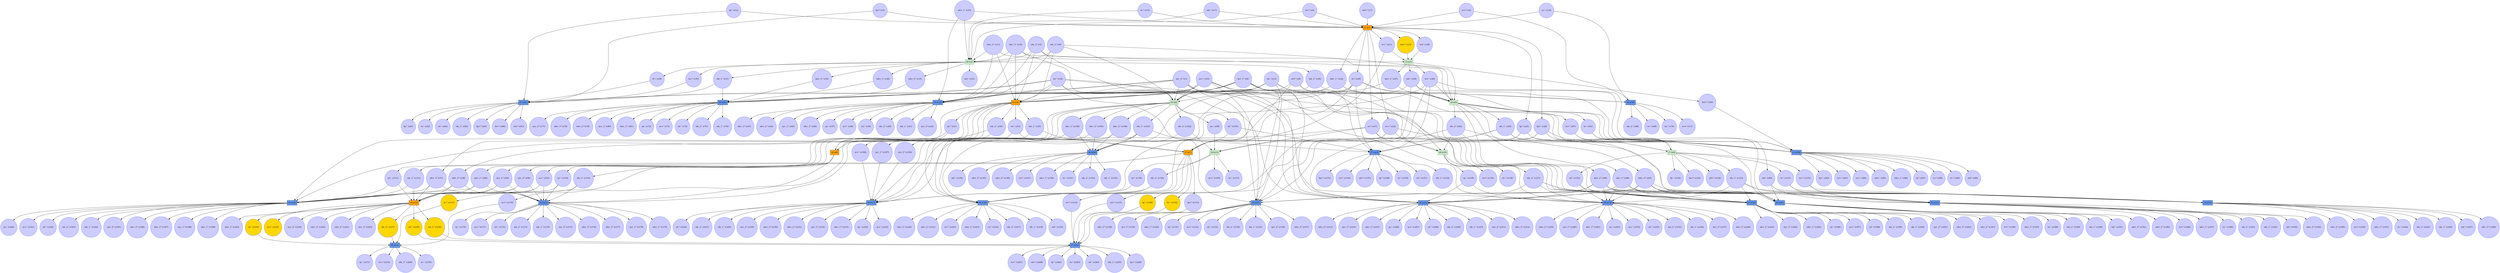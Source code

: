 digraph test {
  c1 -> e15;
  c1 -> e19;
  c1 -> e20;
  c1 -> e27;
  c1 -> e6;
  c1 -> e29;
  c1 -> e4;
  c1 -> e32;
  c2 -> e6;
  c2 -> e5;
  c2 -> e4;
  c2 -> e32;
  c2 -> e2;
  c3 -> e31;
  c3 -> e1;
  c4 -> e2;
  c4 -> e1;
  c5 -> e30;
  c5 -> e1;
  c6 -> e15;
  c6 -> e19;
  c6 -> e20;
  c6 -> e27;
  c6 -> e6;
  c6 -> e29;
  c6 -> e4;
  c6 -> e32;
  c7 -> e1;
  c8 -> e25;
  c8 -> e9;
  c8 -> e7;
  c8 -> e31;
  c9 -> e6;
  c9 -> e5;
  c9 -> e4;
  c9 -> e32;
  c9 -> e2;
  c10 -> e6;
  c10 -> e5;
  c10 -> e4;
  c10 -> e32;
  c10 -> e2;
  c11 -> e4;
  c11 -> e3;
  c11 -> e32;
  c11 -> e2;
  c12 -> e31;
  c12 -> e1;
  c13 -> e2;
  c13 -> e1;
  c14 -> e30;
  c14 -> e1;
  c15 -> e20;
  c15 -> e27;
  c15 -> e10;
  c15 -> e6;
  c15 -> e29;
  c15 -> e30;
  c15 -> e4;
  c15 -> e32;
  c16 -> e15;
  c16 -> e19;
  c16 -> e20;
  c16 -> e27;
  c16 -> e6;
  c16 -> e29;
  c16 -> e4;
  c16 -> e32;
  c17 -> e2;
  c17 -> e1;
  c18 -> e19;
  c18 -> e27;
  c18 -> e9;
  c18 -> e6;
  c18 -> e29;
  c18 -> e31;
  c18 -> e4;
  c18 -> e32;
  c19 -> e32;
  c19 -> e2;
  c19 -> e1;
  e1 -> c20;
  c20 -> e25;
  c20 -> e9;
  c20 -> e7;
  c20 -> e28;
  e1 -> c21;
  c21 -> e7;
  c21 -> e3;
  e1 -> c22;
  c22 -> e11;
  c22 -> e10;
  c22 -> e8;
  c22 -> e28;
  e1 -> c23;
  c23 -> e3;
  e1 -> c24;
  c24 -> e6;
  c24 -> e5;
  c24 -> e28;
  c24 -> e4;
  e1 -> c25;
  c25 -> e25;
  c25 -> e9;
  c25 -> e7;
  c25 -> e28;
  e1 -> c26;
  c26 -> e18;
  c26 -> e25;
  c26 -> e26;
  c26 -> e7;
  c26 -> e5;
  c26 -> e28;
  e1 -> c27;
  c27 -> e11;
  c27 -> e10;
  c27 -> e8;
  c27 -> e28;
  e1 -> c28;
  c28 -> e3;
  e2 -> c29;
  c29 -> e31;
  e2 -> c30;
  c30 -> e29;
  c30 -> e30;
  e2 -> c31;
  c31 -> e29;
  c31 -> e31;
  e2 -> c32;
  e2 -> c33;
  c33 -> e29;
  e2 -> c34;
  c34 -> e29;
  e2 -> c35;
  c35 -> e31;
  e2 -> c36;
  c36 -> e29;
  e32 -> c37;
  e32 -> c38;
  e32 -> c39;
  e32 -> c40;
  e32 -> c41;
  e32 -> c42;
  e32 -> c43;
  e32 -> c44;
  e32 -> c45;
  e32 -> c46;
  e3 -> c47;
  c47 -> e6;
  c47 -> e5;
  e3 -> c48;
  c48 -> e18;
  c48 -> e25;
  c48 -> e26;
  c48 -> e5;
  c48 -> e28;
  e3 -> c49;
  c49 -> e18;
  c49 -> e26;
  c49 -> e5;
  c49 -> e28;
  e3 -> c50;
  c50 -> e28;
  e4 -> c51;
  c51 -> e24;
  c51 -> e8;
  e4 -> c52;
  c52 -> e12;
  c52 -> e23;
  c52 -> e24;
  e4 -> c53;
  c53 -> e23;
  c53 -> e7;
  e4 -> c54;
  c54 -> e24;
  c54 -> e8;
  e4 -> c55;
  c55 -> e23;
  c55 -> e7;
  e4 -> c56;
  c56 -> e12;
  c56 -> e23;
  c56 -> e24;
  e4 -> c57;
  c57 -> e12;
  c57 -> e23;
  c57 -> e24;
  e4 -> c58;
  c58 -> e12;
  c58 -> e23;
  c58 -> e24;
  e4 -> c59;
  c59 -> e12;
  c59 -> e23;
  c59 -> e24;
  e4 -> c60;
  c60 -> e12;
  c60 -> e23;
  c60 -> e24;
  e31 -> c61;
  e31 -> c62;
  e31 -> c63;
  e31 -> c64;
  e31 -> c65;
  e31 -> c66;
  e31 -> c67;
  e30 -> c68;
  e30 -> c69;
  e30 -> c70;
  e30 -> c71;
  e29 -> c72;
  e29 -> c73;
  e29 -> c74;
  e29 -> c75;
  e29 -> c76;
  e29 -> c77;
  e29 -> c78;
  e29 -> c79;
  e29 -> c80;
  e29 -> c81;
  e28 -> c82;
  e28 -> c83;
  e28 -> c84;
  e28 -> c85;
  e28 -> c86;
  e28 -> c87;
  e28 -> c88;
  e28 -> c89;
  e28 -> c90;
  e5 -> c91;
  c91 -> e21;
  c91 -> e9;
  e5 -> c92;
  c92 -> e20;
  c92 -> e22;
  c92 -> e27;
  c92 -> e10;
  e5 -> c93;
  c93 -> e19;
  c93 -> e21;
  c93 -> e27;
  c93 -> e9;
  e5 -> c94;
  c94 -> e16;
  c94 -> e21;
  c94 -> e22;
  e5 -> c95;
  c95 -> e15;
  c95 -> e16;
  c95 -> e19;
  c95 -> e20;
  c95 -> e21;
  c95 -> e22;
  c95 -> e27;
  e5 -> c96;
  c96 -> e15;
  c96 -> e16;
  c96 -> e19;
  c96 -> e20;
  c96 -> e21;
  c96 -> e22;
  c96 -> e27;
  e5 -> c97;
  c97 -> e21;
  c97 -> e9;
  e5 -> c98;
  c98 -> e15;
  c98 -> e16;
  c98 -> e19;
  c98 -> e20;
  c98 -> e21;
  c98 -> e22;
  c98 -> e27;
  e6 -> c99;
  c99 -> e11;
  e6 -> c100;
  c100 -> e17;
  e6 -> c101;
  c101 -> e17;
  c101 -> e25;
  e6 -> c102;
  c102 -> e11;
  c102 -> e26;
  e6 -> c103;
  c103 -> e17;
  c103 -> e18;
  c103 -> e25;
  c103 -> e26;
  e6 -> c104;
  c104 -> e17;
  e6 -> c105;
  c105 -> e17;
  c105 -> e18;
  c105 -> e26;
  e6 -> c106;
  c106 -> e17;
  c106 -> e18;
  c106 -> e26;
  e6 -> c107;
  c107 -> e17;
  e6 -> c108;
  c108 -> e17;
  c108 -> e18;
  c108 -> e26;
  e7 -> c109;
  c109 -> e14;
  e7 -> c110;
  c110 -> e14;
  e7 -> c111;
  c111 -> e12;
  c111 -> e24;
  e7 -> c112;
  c112 -> e12;
  c112 -> e24;
  e7 -> c113;
  c113 -> e14;
  e7 -> c114;
  c114 -> e14;
  e7 -> c115;
  c115 -> e14;
  e8 -> c116;
  c116 -> e12;
  c116 -> e23;
  e8 -> c117;
  c117 -> e13;
  e8 -> c118;
  c118 -> e12;
  c118 -> e23;
  e8 -> c119;
  c119 -> e13;
  e9 -> c120;
  e9 -> c121;
  c121 -> e16;
  c121 -> e22;
  e9 -> c122;
  c122 -> e15;
  c122 -> e20;
  e9 -> c123;
  c123 -> e15;
  c123 -> e16;
  c123 -> e20;
  c123 -> e22;
  e9 -> c124;
  e9 -> c125;
  c125 -> e16;
  c125 -> e22;
  e9 -> c126;
  e10 -> c127;
  c127 -> e15;
  c127 -> e16;
  c127 -> e19;
  c127 -> e21;
  e10 -> c128;
  e10 -> c129;
  c129 -> e15;
  c129 -> e19;
  e10 -> c130;
  e27 -> c131;
  e27 -> c132;
  e27 -> c133;
  e27 -> c134;
  e27 -> c135;
  e27 -> c136;
  e27 -> c137;
  e27 -> c138;
  e27 -> c139;
  e27 -> c140;
  e26 -> c141;
  e26 -> c142;
  e26 -> c143;
  e26 -> c144;
  e26 -> c145;
  e26 -> c146;
  e26 -> c147;
  e26 -> c148;
  e25 -> c149;
  e25 -> c150;
  e25 -> c151;
  e25 -> c152;
  e25 -> c153;
  e25 -> c154;
  e25 -> c155;
  e11 -> c156;
  c156 -> e17;
  c156 -> e18;
  e11 -> c157;
  e11 -> c158;
  c158 -> e17;
  e11 -> c159;
  e24 -> c160;
  e24 -> c161;
  e24 -> c162;
  e24 -> c163;
  e24 -> c164;
  e24 -> c165;
  e24 -> c166;
  e24 -> c167;
  e24 -> c168;
  e24 -> c169;
  e23 -> c170;
  e23 -> c171;
  e23 -> c172;
  e23 -> c173;
  e23 -> c174;
  e23 -> c175;
  e23 -> c176;
  e23 -> c177;
  e23 -> c178;
  e23 -> c179;
  e22 -> c180;
  e22 -> c181;
  e22 -> c182;
  e22 -> c183;
  e22 -> c184;
  e22 -> c185;
  e22 -> c186;
  e22 -> c187;
  e21 -> c188;
  e21 -> c189;
  e21 -> c190;
  e21 -> c191;
  e21 -> c192;
  e21 -> c193;
  e21 -> c194;
  e21 -> c195;
  e20 -> c196;
  e20 -> c197;
  e20 -> c198;
  e20 -> c199;
  e20 -> c200;
  e20 -> c201;
  e20 -> c202;
  e20 -> c203;
  e20 -> c204;
  e20 -> c205;
  e19 -> c206;
  e19 -> c207;
  e19 -> c208;
  e19 -> c209;
  e19 -> c210;
  e19 -> c211;
  e19 -> c212;
  e19 -> c213;
  e19 -> c214;
  e19 -> c215;
  e18 -> c216;
  e18 -> c217;
  e18 -> c218;
  e18 -> c219;
  e18 -> c220;
  e18 -> c221;
  e18 -> c222;
  e18 -> c223;
  e17 -> c224;
  e17 -> c225;
  e17 -> c226;
  e17 -> c227;
  e17 -> c228;
  e17 -> c229;
  e17 -> c230;
  e17 -> c231;
  e17 -> c232;
  e17 -> c233;
  e12 -> c234;
  c234 -> e13;
  e12 -> c235;
  e12 -> c236;
  c236 -> e14;
  e12 -> c237;
  c237 -> e13;
  e12 -> c238;
  c238 -> e14;
  e12 -> c239;
  e12 -> c240;
  e12 -> c241;
  e12 -> c242;
  e12 -> c243;
  e16 -> c244;
  e16 -> c245;
  e16 -> c246;
  e16 -> c247;
  e16 -> c248;
  e16 -> c249;
  e16 -> c250;
  e16 -> c251;
  e15 -> c252;
  e15 -> c253;
  e15 -> c254;
  e15 -> c255;
  e15 -> c256;
  e15 -> c257;
  e15 -> c258;
  e15 -> c259;
  e15 -> c260;
  e15 -> c261;
  e14 -> c262;
  e14 -> c263;
  e14 -> c264;
  e14 -> c265;
  e14 -> c266;
  e14 -> c267;
  e14 -> c268;
  e13 -> c269;
  e13 -> c270;
  e13 -> c271;
  e13 -> c272;
  c1 [color="#4040ff" fillcolor="#ccccff" label= <rp+_2<FONT COLOR="red"><SUP>0</SUP></FONT>&nbsp;(c1)> shape=circle style=filled];
  c2 [color="#4040ff" fillcolor="#ccccff" label= <wk-_2<FONT COLOR="red"><SUP>0</SUP></FONT>&nbsp;(c2)> shape=circle style=filled];
  c3 [color="#4040ff" fillcolor="#ccccff" label= <fg+<FONT COLOR="red"><SUP>0</SUP></FONT>&nbsp;(c3)> shape=circle style=filled];
  c4 [color="#4040ff" fillcolor="#ccccff" label= <te+<FONT COLOR="red"><SUP>0</SUP></FONT>&nbsp;(c4)> shape=circle style=filled];
  c5 [color="#4040ff" fillcolor="#ccccff" label= <ec+<FONT COLOR="red"><SUP>0</SUP></FONT>&nbsp;(c5)> shape=circle style=filled];
  c6 [color="#4040ff" fillcolor="#ccccff" label= <rp+_1<FONT COLOR="red"><SUP>0</SUP></FONT>&nbsp;(c6)> shape=circle style=filled];
  c7 [color="#4040ff" fillcolor="#ccccff" label= <wd+<FONT COLOR="red"><SUP>0</SUP></FONT>&nbsp;(c7)> shape=circle style=filled];
  c8 [color="#4040ff" fillcolor="#ccccff" label= <sd+<FONT COLOR="red"><SUP>0</SUP></FONT>&nbsp;(c8)> shape=circle style=filled];
  c9 [color="#4040ff" fillcolor="#ccccff" label= <wk-_1<FONT COLOR="red"><SUP>0</SUP></FONT>&nbsp;(c9)> shape=circle style=filled];
  c10 [color="#4040ff" fillcolor="#ccccff" label= <wk+_3<FONT COLOR="red"><SUP>1</SUP></FONT>&nbsp;(c10)> shape=circle style=filled];
  c11 [color="#4040ff" fillcolor="#ccccff" label= <wk+_2<FONT COLOR="red"><SUP>1</SUP></FONT>&nbsp;(c11)> shape=circle style=filled];
  c12 [color="#4040ff" fillcolor="#ccccff" label= <fg-<FONT COLOR="red"><SUP>1</SUP></FONT>&nbsp;(c12)> shape=circle style=filled];
  c13 [color="#4040ff" fillcolor="#ccccff" label= <te-<FONT COLOR="red"><SUP>1</SUP></FONT>&nbsp;(c13)> shape=circle style=filled];
  c14 [color="#4040ff" fillcolor="#ccccff" label= <ec-<FONT COLOR="red"><SUP>1</SUP></FONT>&nbsp;(c14)> shape=circle style=filled];
  c15 [color="#4040ff" fillcolor="#ccccff" label= <rp-<FONT COLOR="red"><SUP>1</SUP></FONT>&nbsp;(c15)> shape=circle style=filled];
  c16 [color="#4040ff" fillcolor="#ccccff" label= <ac+<FONT COLOR="red"><SUP>1</SUP></FONT>&nbsp;(c16)> shape=circle style=filled];
  c17 [color="#4040ff" fillcolor="#ccccff" label= <wd-<FONT COLOR="red"><SUP>1</SUP></FONT>&nbsp;(c17)> shape=circle style=filled];
  c18 [color="#4040ff" fillcolor="#ccccff" label= <sd-<FONT COLOR="red"><SUP>1</SUP></FONT>&nbsp;(c18)> shape=circle style=filled];
  c19 [color="#4040ff" fillcolor="#ccccff" label= <wk+_1<FONT COLOR="red"><SUP>1</SUP></FONT>&nbsp;(c19)> shape=circle style=filled];
  c20 [color="#4040ff" fillcolor="#ccccff" label= <fg+<FONT COLOR="red"><SUP>1</SUP></FONT>&nbsp;(c20)> shape=circle style=filled];
  c21 [color="#4040ff" fillcolor="#ccccff" label= <te+<FONT COLOR="red"><SUP>1</SUP></FONT>&nbsp;(c21)> shape=circle style=filled];
  c22 [color="#4040ff" fillcolor="#ccccff" label= <ec+<FONT COLOR="red"><SUP>1</SUP></FONT>&nbsp;(c22)> shape=circle style=filled];
  c23 [color="#4040ff" fillcolor="gold" label= <wd+<FONT COLOR="red"><SUP>1</SUP></FONT>&nbsp;(c23)> shape=circle style=filled];
  c24 [color="#4040ff" fillcolor="#ccccff" label= <wk+_1<FONT COLOR="red"><SUP>1</SUP></FONT>&nbsp;(c24)> shape=circle style=filled];
  c25 [color="#4040ff" fillcolor="#ccccff" label= <fg-<FONT COLOR="red"><SUP>0</SUP></FONT>&nbsp;(c25)> shape=circle style=filled];
  c26 [color="#4040ff" fillcolor="#ccccff" label= <te-<FONT COLOR="red"><SUP>0</SUP></FONT>&nbsp;(c26)> shape=circle style=filled];
  c27 [color="#4040ff" fillcolor="#ccccff" label= <ec-<FONT COLOR="red"><SUP>0</SUP></FONT>&nbsp;(c27)> shape=circle style=filled];
  c28 [color="#4040ff" fillcolor="#ccccff" label= <wd-<FONT COLOR="red"><SUP>0</SUP></FONT>&nbsp;(c28)> shape=circle style=filled];
  c29 [color="#4040ff" fillcolor="#ccccff" label= <te-<FONT COLOR="red"><SUP>1</SUP></FONT>&nbsp;(c29)> shape=circle style=filled];
  c30 [color="#4040ff" fillcolor="#ccccff" label= <wk-_2<FONT COLOR="red"><SUP>1</SUP></FONT>&nbsp;(c30)> shape=circle style=filled];
  c31 [color="#4040ff" fillcolor="#ccccff" label= <wk-_1<FONT COLOR="red"><SUP>1</SUP></FONT>&nbsp;(c31)> shape=circle style=filled];
  c32 [color="#4040ff" fillcolor="#ccccff" label= <wd-<FONT COLOR="red"><SUP>1</SUP></FONT>&nbsp;(c32)> shape=circle style=filled];
  c33 [color="#4040ff" fillcolor="#ccccff" label= <wk+_3<FONT COLOR="red"><SUP>0</SUP></FONT>&nbsp;(c33)> shape=circle style=filled];
  c34 [color="#4040ff" fillcolor="#ccccff" label= <wk+_2<FONT COLOR="red"><SUP>0</SUP></FONT>&nbsp;(c34)> shape=circle style=filled];
  c35 [color="#4040ff" fillcolor="#ccccff" label= <te+<FONT COLOR="red"><SUP>0</SUP></FONT>&nbsp;(c35)> shape=circle style=filled];
  c36 [color="#4040ff" fillcolor="#ccccff" label= <wk+_1<FONT COLOR="red"><SUP>0</SUP></FONT>&nbsp;(c36)> shape=circle style=filled];
  c37 [color="#4040ff" fillcolor="#ccccff" label= <rp-<FONT COLOR="red"><SUP>1</SUP></FONT>&nbsp;(c37)> shape=circle style=filled];
  c38 [color="#4040ff" fillcolor="#ccccff" label= <ac+<FONT COLOR="red"><SUP>1</SUP></FONT>&nbsp;(c38)> shape=circle style=filled];
  c39 [color="#4040ff" fillcolor="#ccccff" label= <sd-<FONT COLOR="red"><SUP>1</SUP></FONT>&nbsp;(c39)> shape=circle style=filled];
  c40 [color="#4040ff" fillcolor="#ccccff" label= <wk-_2<FONT COLOR="red"><SUP>1</SUP></FONT>&nbsp;(c40)> shape=circle style=filled];
  c41 [color="#4040ff" fillcolor="#ccccff" label= <wk-_1<FONT COLOR="red"><SUP>1</SUP></FONT>&nbsp;(c41)> shape=circle style=filled];
  c42 [color="#4040ff" fillcolor="#ccccff" label= <rp+_2<FONT COLOR="red"><SUP>0</SUP></FONT>&nbsp;(c42)> shape=circle style=filled];
  c43 [color="#4040ff" fillcolor="#ccccff" label= <wk+_3<FONT COLOR="red"><SUP>0</SUP></FONT>&nbsp;(c43)> shape=circle style=filled];
  c44 [color="#4040ff" fillcolor="#ccccff" label= <wk+_2<FONT COLOR="red"><SUP>0</SUP></FONT>&nbsp;(c44)> shape=circle style=filled];
  c45 [color="#4040ff" fillcolor="#ccccff" label= <rp+_1<FONT COLOR="red"><SUP>0</SUP></FONT>&nbsp;(c45)> shape=circle style=filled];
  c46 [color="#4040ff" fillcolor="#ccccff" label= <wk+_1<FONT COLOR="red"><SUP>0</SUP></FONT>&nbsp;(c46)> shape=circle style=filled];
  c47 [color="#4040ff" fillcolor="#ccccff" label= <wk+_2<FONT COLOR="red"><SUP>1</SUP></FONT>&nbsp;(c47)> shape=circle style=filled];
  c48 [color="#4040ff" fillcolor="#ccccff" label= <te+<FONT COLOR="red"><SUP>1</SUP></FONT>&nbsp;(c48)> shape=circle style=filled];
  c49 [color="#4040ff" fillcolor="#ccccff" label= <wd-<FONT COLOR="red"><SUP>1</SUP></FONT>&nbsp;(c49)> shape=circle style=filled];
  c50 [color="#4040ff" fillcolor="#ccccff" label= <wd+<FONT COLOR="red"><SUP>0</SUP></FONT>&nbsp;(c50)> shape=circle style=filled];
  c51 [color="#4040ff" fillcolor="#ccccff" label= <rp-<FONT COLOR="red"><SUP>1</SUP></FONT>&nbsp;(c51)> shape=circle style=filled];
  c52 [color="#4040ff" fillcolor="#ccccff" label= <ac+<FONT COLOR="red"><SUP>1</SUP></FONT>&nbsp;(c52)> shape=circle style=filled];
  c53 [color="#4040ff" fillcolor="#ccccff" label= <sd-<FONT COLOR="red"><SUP>1</SUP></FONT>&nbsp;(c53)> shape=circle style=filled];
  c54 [color="#4040ff" fillcolor="#ccccff" label= <wk-_2<FONT COLOR="red"><SUP>1</SUP></FONT>&nbsp;(c54)> shape=circle style=filled];
  c55 [color="#4040ff" fillcolor="#ccccff" label= <wk-_1<FONT COLOR="red"><SUP>1</SUP></FONT>&nbsp;(c55)> shape=circle style=filled];
  c56 [color="#4040ff" fillcolor="#ccccff" label= <rp+_2<FONT COLOR="red"><SUP>0</SUP></FONT>&nbsp;(c56)> shape=circle style=filled];
  c57 [color="#4040ff" fillcolor="#ccccff" label= <wk+_3<FONT COLOR="red"><SUP>0</SUP></FONT>&nbsp;(c57)> shape=circle style=filled];
  c58 [color="#4040ff" fillcolor="#ccccff" label= <wk+_2<FONT COLOR="red"><SUP>0</SUP></FONT>&nbsp;(c58)> shape=circle style=filled];
  c59 [color="#4040ff" fillcolor="#ccccff" label= <rp+_1<FONT COLOR="red"><SUP>0</SUP></FONT>&nbsp;(c59)> shape=circle style=filled];
  c60 [color="#4040ff" fillcolor="#ccccff" label= <wk+_1<FONT COLOR="red"><SUP>0</SUP></FONT>&nbsp;(c60)> shape=circle style=filled];
  c61 [color="#4040ff" fillcolor="#ccccff" label= <fg-<FONT COLOR="red"><SUP>1</SUP></FONT>&nbsp;(c61)> shape=circle style=filled];
  c62 [color="#4040ff" fillcolor="#ccccff" label= <te-<FONT COLOR="red"><SUP>1</SUP></FONT>&nbsp;(c62)> shape=circle style=filled];
  c63 [color="#4040ff" fillcolor="#ccccff" label= <sd-<FONT COLOR="red"><SUP>1</SUP></FONT>&nbsp;(c63)> shape=circle style=filled];
  c64 [color="#4040ff" fillcolor="#ccccff" label= <wk-_1<FONT COLOR="red"><SUP>1</SUP></FONT>&nbsp;(c64)> shape=circle style=filled];
  c65 [color="#4040ff" fillcolor="#ccccff" label= <fg+<FONT COLOR="red"><SUP>0</SUP></FONT>&nbsp;(c65)> shape=circle style=filled];
  c66 [color="#4040ff" fillcolor="#ccccff" label= <te+<FONT COLOR="red"><SUP>0</SUP></FONT>&nbsp;(c66)> shape=circle style=filled];
  c67 [color="#4040ff" fillcolor="#ccccff" label= <sd+<FONT COLOR="red"><SUP>0</SUP></FONT>&nbsp;(c67)> shape=circle style=filled];
  c68 [color="#4040ff" fillcolor="#ccccff" label= <wk-_2<FONT COLOR="red"><SUP>1</SUP></FONT>&nbsp;(c68)> shape=circle style=filled];
  c69 [color="#4040ff" fillcolor="#ccccff" label= <ec-<FONT COLOR="red"><SUP>1</SUP></FONT>&nbsp;(c69)> shape=circle style=filled];
  c70 [color="#4040ff" fillcolor="#ccccff" label= <rp-<FONT COLOR="red"><SUP>1</SUP></FONT>&nbsp;(c70)> shape=circle style=filled];
  c71 [color="#4040ff" fillcolor="#ccccff" label= <ec+<FONT COLOR="red"><SUP>0</SUP></FONT>&nbsp;(c71)> shape=circle style=filled];
  c72 [color="#4040ff" fillcolor="#ccccff" label= <rp-<FONT COLOR="red"><SUP>1</SUP></FONT>&nbsp;(c72)> shape=circle style=filled];
  c73 [color="#4040ff" fillcolor="#ccccff" label= <ac+<FONT COLOR="red"><SUP>1</SUP></FONT>&nbsp;(c73)> shape=circle style=filled];
  c74 [color="#4040ff" fillcolor="#ccccff" label= <sd-<FONT COLOR="red"><SUP>1</SUP></FONT>&nbsp;(c74)> shape=circle style=filled];
  c75 [color="#4040ff" fillcolor="#ccccff" label= <wk-_2<FONT COLOR="red"><SUP>1</SUP></FONT>&nbsp;(c75)> shape=circle style=filled];
  c76 [color="#4040ff" fillcolor="#ccccff" label= <wk-_1<FONT COLOR="red"><SUP>1</SUP></FONT>&nbsp;(c76)> shape=circle style=filled];
  c77 [color="#4040ff" fillcolor="#ccccff" label= <rp+_2<FONT COLOR="red"><SUP>0</SUP></FONT>&nbsp;(c77)> shape=circle style=filled];
  c78 [color="#4040ff" fillcolor="#ccccff" label= <wk+_3<FONT COLOR="red"><SUP>0</SUP></FONT>&nbsp;(c78)> shape=circle style=filled];
  c79 [color="#4040ff" fillcolor="#ccccff" label= <wk+_2<FONT COLOR="red"><SUP>0</SUP></FONT>&nbsp;(c79)> shape=circle style=filled];
  c80 [color="#4040ff" fillcolor="#ccccff" label= <rp+_1<FONT COLOR="red"><SUP>0</SUP></FONT>&nbsp;(c80)> shape=circle style=filled];
  c81 [color="#4040ff" fillcolor="#ccccff" label= <wk+_1<FONT COLOR="red"><SUP>0</SUP></FONT>&nbsp;(c81)> shape=circle style=filled];
  c82 [color="#4040ff" fillcolor="#ccccff" label= <fg+<FONT COLOR="red"><SUP>1</SUP></FONT>&nbsp;(c82)> shape=circle style=filled];
  c83 [color="#4040ff" fillcolor="#ccccff" label= <te+<FONT COLOR="red"><SUP>1</SUP></FONT>&nbsp;(c83)> shape=circle style=filled];
  c84 [color="#4040ff" fillcolor="#ccccff" label= <ec+<FONT COLOR="red"><SUP>1</SUP></FONT>&nbsp;(c84)> shape=circle style=filled];
  c85 [color="#4040ff" fillcolor="#ccccff" label= <wd+<FONT COLOR="red"><SUP>1</SUP></FONT>&nbsp;(c85)> shape=circle style=filled];
  c86 [color="#4040ff" fillcolor="#ccccff" label= <wk+_1<FONT COLOR="red"><SUP>1</SUP></FONT>&nbsp;(c86)> shape=circle style=filled];
  c87 [color="#4040ff" fillcolor="#ccccff" label= <fg-<FONT COLOR="red"><SUP>0</SUP></FONT>&nbsp;(c87)> shape=circle style=filled];
  c88 [color="#4040ff" fillcolor="#ccccff" label= <te-<FONT COLOR="red"><SUP>0</SUP></FONT>&nbsp;(c88)> shape=circle style=filled];
  c89 [color="#4040ff" fillcolor="#ccccff" label= <ec-<FONT COLOR="red"><SUP>0</SUP></FONT>&nbsp;(c89)> shape=circle style=filled];
  c90 [color="#4040ff" fillcolor="#ccccff" label= <wd-<FONT COLOR="red"><SUP>0</SUP></FONT>&nbsp;(c90)> shape=circle style=filled];
  c91 [color="#4040ff" fillcolor="#ccccff" label= <te-<FONT COLOR="red"><SUP>1</SUP></FONT>&nbsp;(c91)> shape=circle style=filled];
  c92 [color="#4040ff" fillcolor="#ccccff" label= <wk-_2<FONT COLOR="red"><SUP>1</SUP></FONT>&nbsp;(c92)> shape=circle style=filled];
  c93 [color="#4040ff" fillcolor="#ccccff" label= <wk-_1<FONT COLOR="red"><SUP>1</SUP></FONT>&nbsp;(c93)> shape=circle style=filled];
  c94 [color="#4040ff" fillcolor="#ccccff" label= <wd-<FONT COLOR="red"><SUP>1</SUP></FONT>&nbsp;(c94)> shape=circle style=filled];
  c95 [color="#4040ff" fillcolor="#ccccff" label= <wk+_3<FONT COLOR="red"><SUP>0</SUP></FONT>&nbsp;(c95)> shape=circle style=filled];
  c96 [color="#4040ff" fillcolor="#ccccff" label= <wk+_2<FONT COLOR="red"><SUP>0</SUP></FONT>&nbsp;(c96)> shape=circle style=filled];
  c97 [color="#4040ff" fillcolor="#ccccff" label= <te+<FONT COLOR="red"><SUP>0</SUP></FONT>&nbsp;(c97)> shape=circle style=filled];
  c98 [color="#4040ff" fillcolor="#ccccff" label= <wk+_1<FONT COLOR="red"><SUP>0</SUP></FONT>&nbsp;(c98)> shape=circle style=filled];
  c99 [color="#4040ff" fillcolor="#ccccff" label= <rp-<FONT COLOR="red"><SUP>1</SUP></FONT>&nbsp;(c99)> shape=circle style=filled];
  c100 [color="#4040ff" fillcolor="#ccccff" label= <ac+<FONT COLOR="red"><SUP>1</SUP></FONT>&nbsp;(c100)> shape=circle style=filled];
  c101 [color="#4040ff" fillcolor="#ccccff" label= <sd-<FONT COLOR="red"><SUP>1</SUP></FONT>&nbsp;(c101)> shape=circle style=filled];
  c102 [color="#4040ff" fillcolor="#ccccff" label= <wk-_2<FONT COLOR="red"><SUP>1</SUP></FONT>&nbsp;(c102)> shape=circle style=filled];
  c103 [color="#4040ff" fillcolor="#ccccff" label= <wk-_1<FONT COLOR="red"><SUP>1</SUP></FONT>&nbsp;(c103)> shape=circle style=filled];
  c104 [color="#4040ff" fillcolor="#ccccff" label= <rp+_2<FONT COLOR="red"><SUP>0</SUP></FONT>&nbsp;(c104)> shape=circle style=filled];
  c105 [color="#4040ff" fillcolor="#ccccff" label= <wk+_3<FONT COLOR="red"><SUP>0</SUP></FONT>&nbsp;(c105)> shape=circle style=filled];
  c106 [color="#4040ff" fillcolor="#ccccff" label= <wk+_2<FONT COLOR="red"><SUP>0</SUP></FONT>&nbsp;(c106)> shape=circle style=filled];
  c107 [color="#4040ff" fillcolor="#ccccff" label= <rp+_1<FONT COLOR="red"><SUP>0</SUP></FONT>&nbsp;(c107)> shape=circle style=filled];
  c108 [color="#4040ff" fillcolor="#ccccff" label= <wk+_1<FONT COLOR="red"><SUP>0</SUP></FONT>&nbsp;(c108)> shape=circle style=filled];
  c109 [color="#4040ff" fillcolor="gold" label= <fg-<FONT COLOR="red"><SUP>1</SUP></FONT>&nbsp;(c109)> shape=circle style=filled];
  c110 [color="#4040ff" fillcolor="gold" label= <te-<FONT COLOR="red"><SUP>1</SUP></FONT>&nbsp;(c110)> shape=circle style=filled];
  c111 [color="#4040ff" fillcolor="#ccccff" label= <sd-<FONT COLOR="red"><SUP>1</SUP></FONT>&nbsp;(c111)> shape=circle style=filled];
  c112 [color="#4040ff" fillcolor="#ccccff" label= <wk-_1<FONT COLOR="red"><SUP>1</SUP></FONT>&nbsp;(c112)> shape=circle style=filled];
  c113 [color="#4040ff" fillcolor="#ccccff" label= <fg+<FONT COLOR="red"><SUP>0</SUP></FONT>&nbsp;(c113)> shape=circle style=filled];
  c114 [color="#4040ff" fillcolor="#ccccff" label= <te+<FONT COLOR="red"><SUP>0</SUP></FONT>&nbsp;(c114)> shape=circle style=filled];
  c115 [color="#4040ff" fillcolor="#ccccff" label= <sd+<FONT COLOR="red"><SUP>0</SUP></FONT>&nbsp;(c115)> shape=circle style=filled];
  c116 [color="#4040ff" fillcolor="#ccccff" label= <wk-_2<FONT COLOR="red"><SUP>1</SUP></FONT>&nbsp;(c116)> shape=circle style=filled];
  c117 [color="#4040ff" fillcolor="gold" label= <ec-<FONT COLOR="red"><SUP>1</SUP></FONT>&nbsp;(c117)> shape=circle style=filled];
  c118 [color="#4040ff" fillcolor="#ccccff" label= <rp-<FONT COLOR="red"><SUP>1</SUP></FONT>&nbsp;(c118)> shape=circle style=filled];
  c119 [color="#4040ff" fillcolor="#ccccff" label= <ec+<FONT COLOR="red"><SUP>0</SUP></FONT>&nbsp;(c119)> shape=circle style=filled];
  c120 [color="#4040ff" fillcolor="#ccccff" label= <fg-<FONT COLOR="red"><SUP>1</SUP></FONT>&nbsp;(c120)> shape=circle style=filled];
  c121 [color="#4040ff" fillcolor="#ccccff" label= <te-<FONT COLOR="red"><SUP>1</SUP></FONT>&nbsp;(c121)> shape=circle style=filled];
  c122 [color="#4040ff" fillcolor="#ccccff" label= <sd-<FONT COLOR="red"><SUP>1</SUP></FONT>&nbsp;(c122)> shape=circle style=filled];
  c123 [color="#4040ff" fillcolor="#ccccff" label= <wk-_1<FONT COLOR="red"><SUP>1</SUP></FONT>&nbsp;(c123)> shape=circle style=filled];
  c124 [color="#4040ff" fillcolor="#ccccff" label= <fg+<FONT COLOR="red"><SUP>0</SUP></FONT>&nbsp;(c124)> shape=circle style=filled];
  c125 [color="#4040ff" fillcolor="#ccccff" label= <te+<FONT COLOR="red"><SUP>0</SUP></FONT>&nbsp;(c125)> shape=circle style=filled];
  c126 [color="#4040ff" fillcolor="#ccccff" label= <sd+<FONT COLOR="red"><SUP>0</SUP></FONT>&nbsp;(c126)> shape=circle style=filled];
  c127 [color="#4040ff" fillcolor="#ccccff" label= <wk-_2<FONT COLOR="red"><SUP>1</SUP></FONT>&nbsp;(c127)> shape=circle style=filled];
  c128 [color="#4040ff" fillcolor="#ccccff" label= <ec-<FONT COLOR="red"><SUP>1</SUP></FONT>&nbsp;(c128)> shape=circle style=filled];
  c129 [color="#4040ff" fillcolor="#ccccff" label= <rp-<FONT COLOR="red"><SUP>1</SUP></FONT>&nbsp;(c129)> shape=circle style=filled];
  c130 [color="#4040ff" fillcolor="#ccccff" label= <ec+<FONT COLOR="red"><SUP>0</SUP></FONT>&nbsp;(c130)> shape=circle style=filled];
  c131 [color="#4040ff" fillcolor="#ccccff" label= <rp-<FONT COLOR="red"><SUP>1</SUP></FONT>&nbsp;(c131)> shape=circle style=filled];
  c132 [color="#4040ff" fillcolor="#ccccff" label= <ac+<FONT COLOR="red"><SUP>1</SUP></FONT>&nbsp;(c132)> shape=circle style=filled];
  c133 [color="#4040ff" fillcolor="#ccccff" label= <sd-<FONT COLOR="red"><SUP>1</SUP></FONT>&nbsp;(c133)> shape=circle style=filled];
  c134 [color="#4040ff" fillcolor="#ccccff" label= <wk-_2<FONT COLOR="red"><SUP>1</SUP></FONT>&nbsp;(c134)> shape=circle style=filled];
  c135 [color="#4040ff" fillcolor="#ccccff" label= <wk-_1<FONT COLOR="red"><SUP>1</SUP></FONT>&nbsp;(c135)> shape=circle style=filled];
  c136 [color="#4040ff" fillcolor="#ccccff" label= <rp+_2<FONT COLOR="red"><SUP>0</SUP></FONT>&nbsp;(c136)> shape=circle style=filled];
  c137 [color="#4040ff" fillcolor="#ccccff" label= <wk+_3<FONT COLOR="red"><SUP>0</SUP></FONT>&nbsp;(c137)> shape=circle style=filled];
  c138 [color="#4040ff" fillcolor="#ccccff" label= <wk+_2<FONT COLOR="red"><SUP>0</SUP></FONT>&nbsp;(c138)> shape=circle style=filled];
  c139 [color="#4040ff" fillcolor="#ccccff" label= <rp+_1<FONT COLOR="red"><SUP>0</SUP></FONT>&nbsp;(c139)> shape=circle style=filled];
  c140 [color="#4040ff" fillcolor="#ccccff" label= <wk+_1<FONT COLOR="red"><SUP>0</SUP></FONT>&nbsp;(c140)> shape=circle style=filled];
  c141 [color="#4040ff" fillcolor="#ccccff" label= <te-<FONT COLOR="red"><SUP>1</SUP></FONT>&nbsp;(c141)> shape=circle style=filled];
  c142 [color="#4040ff" fillcolor="#ccccff" label= <wk-_2<FONT COLOR="red"><SUP>1</SUP></FONT>&nbsp;(c142)> shape=circle style=filled];
  c143 [color="#4040ff" fillcolor="#ccccff" label= <wk-_1<FONT COLOR="red"><SUP>1</SUP></FONT>&nbsp;(c143)> shape=circle style=filled];
  c144 [color="#4040ff" fillcolor="#ccccff" label= <wd-<FONT COLOR="red"><SUP>1</SUP></FONT>&nbsp;(c144)> shape=circle style=filled];
  c145 [color="#4040ff" fillcolor="#ccccff" label= <wk+_3<FONT COLOR="red"><SUP>0</SUP></FONT>&nbsp;(c145)> shape=circle style=filled];
  c146 [color="#4040ff" fillcolor="#ccccff" label= <wk+_2<FONT COLOR="red"><SUP>0</SUP></FONT>&nbsp;(c146)> shape=circle style=filled];
  c147 [color="#4040ff" fillcolor="#ccccff" label= <te+<FONT COLOR="red"><SUP>0</SUP></FONT>&nbsp;(c147)> shape=circle style=filled];
  c148 [color="#4040ff" fillcolor="#ccccff" label= <wk+_1<FONT COLOR="red"><SUP>0</SUP></FONT>&nbsp;(c148)> shape=circle style=filled];
  c149 [color="#4040ff" fillcolor="#ccccff" label= <fg-<FONT COLOR="red"><SUP>1</SUP></FONT>&nbsp;(c149)> shape=circle style=filled];
  c150 [color="#4040ff" fillcolor="#ccccff" label= <te-<FONT COLOR="red"><SUP>1</SUP></FONT>&nbsp;(c150)> shape=circle style=filled];
  c151 [color="#4040ff" fillcolor="#ccccff" label= <sd-<FONT COLOR="red"><SUP>1</SUP></FONT>&nbsp;(c151)> shape=circle style=filled];
  c152 [color="#4040ff" fillcolor="#ccccff" label= <wk-_1<FONT COLOR="red"><SUP>1</SUP></FONT>&nbsp;(c152)> shape=circle style=filled];
  c153 [color="#4040ff" fillcolor="#ccccff" label= <fg+<FONT COLOR="red"><SUP>0</SUP></FONT>&nbsp;(c153)> shape=circle style=filled];
  c154 [color="#4040ff" fillcolor="#ccccff" label= <te+<FONT COLOR="red"><SUP>0</SUP></FONT>&nbsp;(c154)> shape=circle style=filled];
  c155 [color="#4040ff" fillcolor="#ccccff" label= <sd+<FONT COLOR="red"><SUP>0</SUP></FONT>&nbsp;(c155)> shape=circle style=filled];
  c156 [color="#4040ff" fillcolor="#ccccff" label= <wk-_2<FONT COLOR="red"><SUP>1</SUP></FONT>&nbsp;(c156)> shape=circle style=filled];
  c157 [color="#4040ff" fillcolor="#ccccff" label= <ec-<FONT COLOR="red"><SUP>1</SUP></FONT>&nbsp;(c157)> shape=circle style=filled];
  c158 [color="#4040ff" fillcolor="#ccccff" label= <rp-<FONT COLOR="red"><SUP>1</SUP></FONT>&nbsp;(c158)> shape=circle style=filled];
  c159 [color="#4040ff" fillcolor="#ccccff" label= <ec+<FONT COLOR="red"><SUP>0</SUP></FONT>&nbsp;(c159)> shape=circle style=filled];
  c160 [color="#4040ff" fillcolor="#ccccff" label= <rp-<FONT COLOR="red"><SUP>1</SUP></FONT>&nbsp;(c160)> shape=circle style=filled];
  c161 [color="#4040ff" fillcolor="#ccccff" label= <ac+<FONT COLOR="red"><SUP>1</SUP></FONT>&nbsp;(c161)> shape=circle style=filled];
  c162 [color="#4040ff" fillcolor="#ccccff" label= <sd-<FONT COLOR="red"><SUP>1</SUP></FONT>&nbsp;(c162)> shape=circle style=filled];
  c163 [color="#4040ff" fillcolor="#ccccff" label= <wk-_2<FONT COLOR="red"><SUP>1</SUP></FONT>&nbsp;(c163)> shape=circle style=filled];
  c164 [color="#4040ff" fillcolor="#ccccff" label= <wk-_1<FONT COLOR="red"><SUP>1</SUP></FONT>&nbsp;(c164)> shape=circle style=filled];
  c165 [color="#4040ff" fillcolor="#ccccff" label= <rp+_2<FONT COLOR="red"><SUP>0</SUP></FONT>&nbsp;(c165)> shape=circle style=filled];
  c166 [color="#4040ff" fillcolor="#ccccff" label= <wk+_3<FONT COLOR="red"><SUP>0</SUP></FONT>&nbsp;(c166)> shape=circle style=filled];
  c167 [color="#4040ff" fillcolor="#ccccff" label= <wk+_2<FONT COLOR="red"><SUP>0</SUP></FONT>&nbsp;(c167)> shape=circle style=filled];
  c168 [color="#4040ff" fillcolor="#ccccff" label= <rp+_1<FONT COLOR="red"><SUP>0</SUP></FONT>&nbsp;(c168)> shape=circle style=filled];
  c169 [color="#4040ff" fillcolor="#ccccff" label= <wk+_1<FONT COLOR="red"><SUP>0</SUP></FONT>&nbsp;(c169)> shape=circle style=filled];
  c170 [color="#4040ff" fillcolor="#ccccff" label= <rp-<FONT COLOR="red"><SUP>1</SUP></FONT>&nbsp;(c170)> shape=circle style=filled];
  c171 [color="#4040ff" fillcolor="#ccccff" label= <ac+<FONT COLOR="red"><SUP>1</SUP></FONT>&nbsp;(c171)> shape=circle style=filled];
  c172 [color="#4040ff" fillcolor="#ccccff" label= <sd-<FONT COLOR="red"><SUP>1</SUP></FONT>&nbsp;(c172)> shape=circle style=filled];
  c173 [color="#4040ff" fillcolor="#ccccff" label= <wk-_2<FONT COLOR="red"><SUP>1</SUP></FONT>&nbsp;(c173)> shape=circle style=filled];
  c174 [color="#4040ff" fillcolor="#ccccff" label= <wk-_1<FONT COLOR="red"><SUP>1</SUP></FONT>&nbsp;(c174)> shape=circle style=filled];
  c175 [color="#4040ff" fillcolor="#ccccff" label= <rp+_2<FONT COLOR="red"><SUP>0</SUP></FONT>&nbsp;(c175)> shape=circle style=filled];
  c176 [color="#4040ff" fillcolor="#ccccff" label= <wk+_3<FONT COLOR="red"><SUP>0</SUP></FONT>&nbsp;(c176)> shape=circle style=filled];
  c177 [color="#4040ff" fillcolor="#ccccff" label= <wk+_2<FONT COLOR="red"><SUP>0</SUP></FONT>&nbsp;(c177)> shape=circle style=filled];
  c178 [color="#4040ff" fillcolor="#ccccff" label= <rp+_1<FONT COLOR="red"><SUP>0</SUP></FONT>&nbsp;(c178)> shape=circle style=filled];
  c179 [color="#4040ff" fillcolor="#ccccff" label= <wk+_1<FONT COLOR="red"><SUP>0</SUP></FONT>&nbsp;(c179)> shape=circle style=filled];
  c180 [color="#4040ff" fillcolor="#ccccff" label= <te-<FONT COLOR="red"><SUP>1</SUP></FONT>&nbsp;(c180)> shape=circle style=filled];
  c181 [color="#4040ff" fillcolor="#ccccff" label= <wk-_2<FONT COLOR="red"><SUP>1</SUP></FONT>&nbsp;(c181)> shape=circle style=filled];
  c182 [color="#4040ff" fillcolor="#ccccff" label= <wk-_1<FONT COLOR="red"><SUP>1</SUP></FONT>&nbsp;(c182)> shape=circle style=filled];
  c183 [color="#4040ff" fillcolor="#ccccff" label= <wd-<FONT COLOR="red"><SUP>1</SUP></FONT>&nbsp;(c183)> shape=circle style=filled];
  c184 [color="#4040ff" fillcolor="#ccccff" label= <wk+_3<FONT COLOR="red"><SUP>0</SUP></FONT>&nbsp;(c184)> shape=circle style=filled];
  c185 [color="#4040ff" fillcolor="#ccccff" label= <wk+_2<FONT COLOR="red"><SUP>0</SUP></FONT>&nbsp;(c185)> shape=circle style=filled];
  c186 [color="#4040ff" fillcolor="#ccccff" label= <te+<FONT COLOR="red"><SUP>0</SUP></FONT>&nbsp;(c186)> shape=circle style=filled];
  c187 [color="#4040ff" fillcolor="#ccccff" label= <wk+_1<FONT COLOR="red"><SUP>0</SUP></FONT>&nbsp;(c187)> shape=circle style=filled];
  c188 [color="#4040ff" fillcolor="#ccccff" label= <te-<FONT COLOR="red"><SUP>1</SUP></FONT>&nbsp;(c188)> shape=circle style=filled];
  c189 [color="#4040ff" fillcolor="#ccccff" label= <wk-_2<FONT COLOR="red"><SUP>1</SUP></FONT>&nbsp;(c189)> shape=circle style=filled];
  c190 [color="#4040ff" fillcolor="#ccccff" label= <wk-_1<FONT COLOR="red"><SUP>1</SUP></FONT>&nbsp;(c190)> shape=circle style=filled];
  c191 [color="#4040ff" fillcolor="#ccccff" label= <wd-<FONT COLOR="red"><SUP>1</SUP></FONT>&nbsp;(c191)> shape=circle style=filled];
  c192 [color="#4040ff" fillcolor="#ccccff" label= <wk+_3<FONT COLOR="red"><SUP>0</SUP></FONT>&nbsp;(c192)> shape=circle style=filled];
  c193 [color="#4040ff" fillcolor="#ccccff" label= <wk+_2<FONT COLOR="red"><SUP>0</SUP></FONT>&nbsp;(c193)> shape=circle style=filled];
  c194 [color="#4040ff" fillcolor="#ccccff" label= <te+<FONT COLOR="red"><SUP>0</SUP></FONT>&nbsp;(c194)> shape=circle style=filled];
  c195 [color="#4040ff" fillcolor="#ccccff" label= <wk+_1<FONT COLOR="red"><SUP>0</SUP></FONT>&nbsp;(c195)> shape=circle style=filled];
  c196 [color="#4040ff" fillcolor="#ccccff" label= <rp-<FONT COLOR="red"><SUP>1</SUP></FONT>&nbsp;(c196)> shape=circle style=filled];
  c197 [color="#4040ff" fillcolor="#ccccff" label= <ac+<FONT COLOR="red"><SUP>1</SUP></FONT>&nbsp;(c197)> shape=circle style=filled];
  c198 [color="#4040ff" fillcolor="#ccccff" label= <sd-<FONT COLOR="red"><SUP>1</SUP></FONT>&nbsp;(c198)> shape=circle style=filled];
  c199 [color="#4040ff" fillcolor="#ccccff" label= <wk-_2<FONT COLOR="red"><SUP>1</SUP></FONT>&nbsp;(c199)> shape=circle style=filled];
  c200 [color="#4040ff" fillcolor="#ccccff" label= <wk-_1<FONT COLOR="red"><SUP>1</SUP></FONT>&nbsp;(c200)> shape=circle style=filled];
  c201 [color="#4040ff" fillcolor="#ccccff" label= <rp+_2<FONT COLOR="red"><SUP>0</SUP></FONT>&nbsp;(c201)> shape=circle style=filled];
  c202 [color="#4040ff" fillcolor="#ccccff" label= <wk+_3<FONT COLOR="red"><SUP>0</SUP></FONT>&nbsp;(c202)> shape=circle style=filled];
  c203 [color="#4040ff" fillcolor="#ccccff" label= <wk+_2<FONT COLOR="red"><SUP>0</SUP></FONT>&nbsp;(c203)> shape=circle style=filled];
  c204 [color="#4040ff" fillcolor="#ccccff" label= <rp+_1<FONT COLOR="red"><SUP>0</SUP></FONT>&nbsp;(c204)> shape=circle style=filled];
  c205 [color="#4040ff" fillcolor="#ccccff" label= <wk+_1<FONT COLOR="red"><SUP>0</SUP></FONT>&nbsp;(c205)> shape=circle style=filled];
  c206 [color="#4040ff" fillcolor="#ccccff" label= <rp-<FONT COLOR="red"><SUP>1</SUP></FONT>&nbsp;(c206)> shape=circle style=filled];
  c207 [color="#4040ff" fillcolor="#ccccff" label= <ac+<FONT COLOR="red"><SUP>1</SUP></FONT>&nbsp;(c207)> shape=circle style=filled];
  c208 [color="#4040ff" fillcolor="#ccccff" label= <sd-<FONT COLOR="red"><SUP>1</SUP></FONT>&nbsp;(c208)> shape=circle style=filled];
  c209 [color="#4040ff" fillcolor="#ccccff" label= <wk-_2<FONT COLOR="red"><SUP>1</SUP></FONT>&nbsp;(c209)> shape=circle style=filled];
  c210 [color="#4040ff" fillcolor="#ccccff" label= <wk-_1<FONT COLOR="red"><SUP>1</SUP></FONT>&nbsp;(c210)> shape=circle style=filled];
  c211 [color="#4040ff" fillcolor="#ccccff" label= <rp+_2<FONT COLOR="red"><SUP>0</SUP></FONT>&nbsp;(c211)> shape=circle style=filled];
  c212 [color="#4040ff" fillcolor="#ccccff" label= <wk+_3<FONT COLOR="red"><SUP>0</SUP></FONT>&nbsp;(c212)> shape=circle style=filled];
  c213 [color="#4040ff" fillcolor="#ccccff" label= <wk+_2<FONT COLOR="red"><SUP>0</SUP></FONT>&nbsp;(c213)> shape=circle style=filled];
  c214 [color="#4040ff" fillcolor="#ccccff" label= <rp+_1<FONT COLOR="red"><SUP>0</SUP></FONT>&nbsp;(c214)> shape=circle style=filled];
  c215 [color="#4040ff" fillcolor="#ccccff" label= <wk+_1<FONT COLOR="red"><SUP>0</SUP></FONT>&nbsp;(c215)> shape=circle style=filled];
  c216 [color="#4040ff" fillcolor="#ccccff" label= <te-<FONT COLOR="red"><SUP>1</SUP></FONT>&nbsp;(c216)> shape=circle style=filled];
  c217 [color="#4040ff" fillcolor="#ccccff" label= <wk-_2<FONT COLOR="red"><SUP>1</SUP></FONT>&nbsp;(c217)> shape=circle style=filled];
  c218 [color="#4040ff" fillcolor="#ccccff" label= <wk-_1<FONT COLOR="red"><SUP>1</SUP></FONT>&nbsp;(c218)> shape=circle style=filled];
  c219 [color="#4040ff" fillcolor="#ccccff" label= <wd-<FONT COLOR="red"><SUP>1</SUP></FONT>&nbsp;(c219)> shape=circle style=filled];
  c220 [color="#4040ff" fillcolor="#ccccff" label= <wk+_3<FONT COLOR="red"><SUP>0</SUP></FONT>&nbsp;(c220)> shape=circle style=filled];
  c221 [color="#4040ff" fillcolor="#ccccff" label= <wk+_2<FONT COLOR="red"><SUP>0</SUP></FONT>&nbsp;(c221)> shape=circle style=filled];
  c222 [color="#4040ff" fillcolor="#ccccff" label= <te+<FONT COLOR="red"><SUP>0</SUP></FONT>&nbsp;(c222)> shape=circle style=filled];
  c223 [color="#4040ff" fillcolor="#ccccff" label= <wk+_1<FONT COLOR="red"><SUP>0</SUP></FONT>&nbsp;(c223)> shape=circle style=filled];
  c224 [color="#4040ff" fillcolor="#ccccff" label= <rp-<FONT COLOR="red"><SUP>1</SUP></FONT>&nbsp;(c224)> shape=circle style=filled];
  c225 [color="#4040ff" fillcolor="#ccccff" label= <ac+<FONT COLOR="red"><SUP>1</SUP></FONT>&nbsp;(c225)> shape=circle style=filled];
  c226 [color="#4040ff" fillcolor="#ccccff" label= <sd-<FONT COLOR="red"><SUP>1</SUP></FONT>&nbsp;(c226)> shape=circle style=filled];
  c227 [color="#4040ff" fillcolor="#ccccff" label= <wk-_2<FONT COLOR="red"><SUP>1</SUP></FONT>&nbsp;(c227)> shape=circle style=filled];
  c228 [color="#4040ff" fillcolor="#ccccff" label= <wk-_1<FONT COLOR="red"><SUP>1</SUP></FONT>&nbsp;(c228)> shape=circle style=filled];
  c229 [color="#4040ff" fillcolor="#ccccff" label= <rp+_2<FONT COLOR="red"><SUP>0</SUP></FONT>&nbsp;(c229)> shape=circle style=filled];
  c230 [color="#4040ff" fillcolor="#ccccff" label= <wk+_3<FONT COLOR="red"><SUP>0</SUP></FONT>&nbsp;(c230)> shape=circle style=filled];
  c231 [color="#4040ff" fillcolor="#ccccff" label= <wk+_2<FONT COLOR="red"><SUP>0</SUP></FONT>&nbsp;(c231)> shape=circle style=filled];
  c232 [color="#4040ff" fillcolor="#ccccff" label= <rp+_1<FONT COLOR="red"><SUP>0</SUP></FONT>&nbsp;(c232)> shape=circle style=filled];
  c233 [color="#4040ff" fillcolor="#ccccff" label= <wk+_1<FONT COLOR="red"><SUP>0</SUP></FONT>&nbsp;(c233)> shape=circle style=filled];
  c234 [color="#4040ff" fillcolor="gold" label= <rp-<FONT COLOR="red"><SUP>1</SUP></FONT>&nbsp;(c234)> shape=circle style=filled];
  c235 [color="#4040ff" fillcolor="gold" label= <ac+<FONT COLOR="red"><SUP>1</SUP></FONT>&nbsp;(c235)> shape=circle style=filled];
  c236 [color="#4040ff" fillcolor="gold" label= <sd-<FONT COLOR="red"><SUP>1</SUP></FONT>&nbsp;(c236)> shape=circle style=filled];
  c237 [color="#4040ff" fillcolor="gold" label= <wk-_2<FONT COLOR="red"><SUP>1</SUP></FONT>&nbsp;(c237)> shape=circle style=filled];
  c238 [color="#4040ff" fillcolor="gold" label= <wk-_1<FONT COLOR="red"><SUP>1</SUP></FONT>&nbsp;(c238)> shape=circle style=filled];
  c239 [color="#4040ff" fillcolor="#ccccff" label= <rp+_2<FONT COLOR="red"><SUP>0</SUP></FONT>&nbsp;(c239)> shape=circle style=filled];
  c240 [color="#4040ff" fillcolor="#ccccff" label= <wk+_3<FONT COLOR="red"><SUP>0</SUP></FONT>&nbsp;(c240)> shape=circle style=filled];
  c241 [color="#4040ff" fillcolor="#ccccff" label= <wk+_2<FONT COLOR="red"><SUP>0</SUP></FONT>&nbsp;(c241)> shape=circle style=filled];
  c242 [color="#4040ff" fillcolor="#ccccff" label= <rp+_1<FONT COLOR="red"><SUP>0</SUP></FONT>&nbsp;(c242)> shape=circle style=filled];
  c243 [color="#4040ff" fillcolor="#ccccff" label= <wk+_1<FONT COLOR="red"><SUP>0</SUP></FONT>&nbsp;(c243)> shape=circle style=filled];
  c244 [color="#4040ff" fillcolor="#ccccff" label= <te-<FONT COLOR="red"><SUP>1</SUP></FONT>&nbsp;(c244)> shape=circle style=filled];
  c245 [color="#4040ff" fillcolor="#ccccff" label= <wk-_2<FONT COLOR="red"><SUP>1</SUP></FONT>&nbsp;(c245)> shape=circle style=filled];
  c246 [color="#4040ff" fillcolor="#ccccff" label= <wk-_1<FONT COLOR="red"><SUP>1</SUP></FONT>&nbsp;(c246)> shape=circle style=filled];
  c247 [color="#4040ff" fillcolor="#ccccff" label= <wd-<FONT COLOR="red"><SUP>1</SUP></FONT>&nbsp;(c247)> shape=circle style=filled];
  c248 [color="#4040ff" fillcolor="#ccccff" label= <wk+_3<FONT COLOR="red"><SUP>0</SUP></FONT>&nbsp;(c248)> shape=circle style=filled];
  c249 [color="#4040ff" fillcolor="#ccccff" label= <wk+_2<FONT COLOR="red"><SUP>0</SUP></FONT>&nbsp;(c249)> shape=circle style=filled];
  c250 [color="#4040ff" fillcolor="#ccccff" label= <te+<FONT COLOR="red"><SUP>0</SUP></FONT>&nbsp;(c250)> shape=circle style=filled];
  c251 [color="#4040ff" fillcolor="#ccccff" label= <wk+_1<FONT COLOR="red"><SUP>0</SUP></FONT>&nbsp;(c251)> shape=circle style=filled];
  c252 [color="#4040ff" fillcolor="#ccccff" label= <rp-<FONT COLOR="red"><SUP>1</SUP></FONT>&nbsp;(c252)> shape=circle style=filled];
  c253 [color="#4040ff" fillcolor="#ccccff" label= <ac+<FONT COLOR="red"><SUP>1</SUP></FONT>&nbsp;(c253)> shape=circle style=filled];
  c254 [color="#4040ff" fillcolor="#ccccff" label= <sd-<FONT COLOR="red"><SUP>1</SUP></FONT>&nbsp;(c254)> shape=circle style=filled];
  c255 [color="#4040ff" fillcolor="#ccccff" label= <wk-_2<FONT COLOR="red"><SUP>1</SUP></FONT>&nbsp;(c255)> shape=circle style=filled];
  c256 [color="#4040ff" fillcolor="#ccccff" label= <wk-_1<FONT COLOR="red"><SUP>1</SUP></FONT>&nbsp;(c256)> shape=circle style=filled];
  c257 [color="#4040ff" fillcolor="#ccccff" label= <rp+_2<FONT COLOR="red"><SUP>0</SUP></FONT>&nbsp;(c257)> shape=circle style=filled];
  c258 [color="#4040ff" fillcolor="#ccccff" label= <wk+_3<FONT COLOR="red"><SUP>0</SUP></FONT>&nbsp;(c258)> shape=circle style=filled];
  c259 [color="#4040ff" fillcolor="#ccccff" label= <wk+_2<FONT COLOR="red"><SUP>0</SUP></FONT>&nbsp;(c259)> shape=circle style=filled];
  c260 [color="#4040ff" fillcolor="#ccccff" label= <rp+_1<FONT COLOR="red"><SUP>0</SUP></FONT>&nbsp;(c260)> shape=circle style=filled];
  c261 [color="#4040ff" fillcolor="#ccccff" label= <wk+_1<FONT COLOR="red"><SUP>0</SUP></FONT>&nbsp;(c261)> shape=circle style=filled];
  c262 [color="#4040ff" fillcolor="#ccccff" label= <fg-<FONT COLOR="red"><SUP>1</SUP></FONT>&nbsp;(c262)> shape=circle style=filled];
  c263 [color="#4040ff" fillcolor="#ccccff" label= <te-<FONT COLOR="red"><SUP>1</SUP></FONT>&nbsp;(c263)> shape=circle style=filled];
  c264 [color="#4040ff" fillcolor="#ccccff" label= <sd-<FONT COLOR="red"><SUP>1</SUP></FONT>&nbsp;(c264)> shape=circle style=filled];
  c265 [color="#4040ff" fillcolor="#ccccff" label= <wk-_1<FONT COLOR="red"><SUP>1</SUP></FONT>&nbsp;(c265)> shape=circle style=filled];
  c266 [color="#4040ff" fillcolor="#ccccff" label= <fg+<FONT COLOR="red"><SUP>0</SUP></FONT>&nbsp;(c266)> shape=circle style=filled];
  c267 [color="#4040ff" fillcolor="#ccccff" label= <te+<FONT COLOR="red"><SUP>0</SUP></FONT>&nbsp;(c267)> shape=circle style=filled];
  c268 [color="#4040ff" fillcolor="#ccccff" label= <sd+<FONT COLOR="red"><SUP>0</SUP></FONT>&nbsp;(c268)> shape=circle style=filled];
  c269 [color="#4040ff" fillcolor="#ccccff" label= <wk-_2<FONT COLOR="red"><SUP>1</SUP></FONT>&nbsp;(c269)> shape=circle style=filled];
  c270 [color="#4040ff" fillcolor="#ccccff" label= <ec-<FONT COLOR="red"><SUP>1</SUP></FONT>&nbsp;(c270)> shape=circle style=filled];
  c271 [color="#4040ff" fillcolor="#ccccff" label= <rp-<FONT COLOR="red"><SUP>1</SUP></FONT>&nbsp;(c271)> shape=circle style=filled];
  c272 [color="#4040ff" fillcolor="#ccccff" label= <ec+<FONT COLOR="red"><SUP>0</SUP></FONT>&nbsp;(c272)> shape=circle style=filled];
  e1 [color="black" fillcolor="orange" label="r3 (e1)" shape=box style=filled];
  e2 [color="#409f40" fillcolor="#cce6cc" label="r6 (e2)" shape=box style=filled];
  e3 [color="#409f40" fillcolor="#cce6cc" label="r5 (e3)" shape=box style=filled];
  e4 [color="black" fillcolor="orange" label="r9 (e4)" shape=box style=filled];
  e5 [color="#409f40" fillcolor="#cce6cc" label="r6 (e5)" shape=box style=filled];
  e6 [color="#409f40" fillcolor="#cce6cc" label="r9 (e6)" shape=box style=filled];
  e7 [color="black" fillcolor="orange" label="r7 (e7)" shape=box style=filled];
  e8 [color="black" fillcolor="orange" label="r8 (e8)" shape=box style=filled];
  e9 [color="#409f40" fillcolor="#cce6cc" label="r7 (e9)" shape=box style=filled];
  e10 [color="#409f40" fillcolor="#cce6cc" label="r8 (e10)" shape=box style=filled];
  e11 [color="#409f40" fillcolor="#cce6cc" label="r8 (e11)" shape=box style=filled];
  e12 [color="black" fillcolor="orange" label="r9 (e12)" shape=box style=filled];
  e13 [color=black fillcolor=cornflowerblue label="r8 (e13)" shape=box style=filled];
  e14 [color=black fillcolor=cornflowerblue label="r7 (e14)" shape=box style=filled];
  e15 [color=black fillcolor=cornflowerblue label="r9 (e15)" shape=box style=filled];
  e16 [color=black fillcolor=cornflowerblue label="r6 (e16)" shape=box style=filled];
  e17 [color=black fillcolor=cornflowerblue label="r9 (e17)" shape=box style=filled];
  e18 [color=black fillcolor=cornflowerblue label="r6 (e18)" shape=box style=filled];
  e19 [color=black fillcolor=cornflowerblue label="r9 (e19)" shape=box style=filled];
  e20 [color=black fillcolor=cornflowerblue label="r9 (e20)" shape=box style=filled];
  e21 [color=black fillcolor=cornflowerblue label="r6 (e21)" shape=box style=filled];
  e22 [color=black fillcolor=cornflowerblue label="r6 (e22)" shape=box style=filled];
  e23 [color=black fillcolor=cornflowerblue label="r9 (e23)" shape=box style=filled];
  e24 [color=black fillcolor=cornflowerblue label="r9 (e24)" shape=box style=filled];
  e25 [color=black fillcolor=cornflowerblue label="r7 (e25)" shape=box style=filled];
  e26 [color=black fillcolor=cornflowerblue label="r6 (e26)" shape=box style=filled];
  e27 [color=black fillcolor=cornflowerblue label="r9 (e27)" shape=box style=filled];
  e28 [color=black fillcolor=cornflowerblue label="r3 (e28)" shape=box style=filled];
  e29 [color=black fillcolor=cornflowerblue label="r9 (e29)" shape=box style=filled];
  e30 [color=black fillcolor=cornflowerblue label="r8 (e30)" shape=box style=filled];
  e31 [color=black fillcolor=cornflowerblue label="r7 (e31)" shape=box style=filled];
  e32 [color=black fillcolor=cornflowerblue label="r9 (e32)" shape=box style=filled];
}

